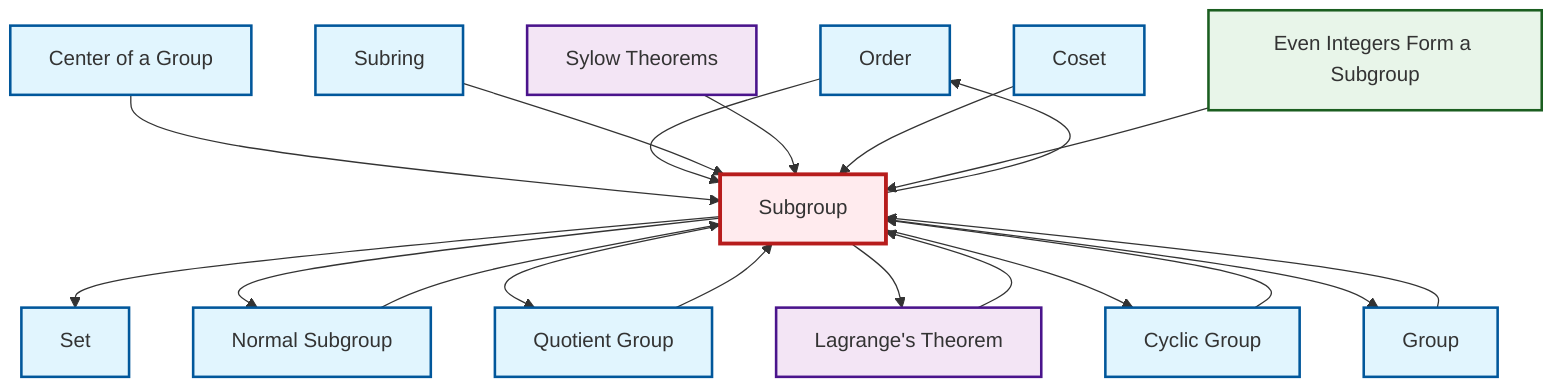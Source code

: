 graph TD
    classDef definition fill:#e1f5fe,stroke:#01579b,stroke-width:2px
    classDef theorem fill:#f3e5f5,stroke:#4a148c,stroke-width:2px
    classDef axiom fill:#fff3e0,stroke:#e65100,stroke-width:2px
    classDef example fill:#e8f5e9,stroke:#1b5e20,stroke-width:2px
    classDef current fill:#ffebee,stroke:#b71c1c,stroke-width:3px
    def-order["Order"]:::definition
    def-center-of-group["Center of a Group"]:::definition
    def-set["Set"]:::definition
    def-group["Group"]:::definition
    ex-even-integers-subgroup["Even Integers Form a Subgroup"]:::example
    def-coset["Coset"]:::definition
    thm-sylow["Sylow Theorems"]:::theorem
    def-subring["Subring"]:::definition
    def-quotient-group["Quotient Group"]:::definition
    thm-lagrange["Lagrange's Theorem"]:::theorem
    def-cyclic-group["Cyclic Group"]:::definition
    def-normal-subgroup["Normal Subgroup"]:::definition
    def-subgroup["Subgroup"]:::definition
    def-normal-subgroup --> def-subgroup
    def-center-of-group --> def-subgroup
    def-order --> def-subgroup
    thm-lagrange --> def-subgroup
    def-subgroup --> def-set
    def-subgroup --> def-normal-subgroup
    def-cyclic-group --> def-subgroup
    def-subring --> def-subgroup
    def-subgroup --> def-order
    def-quotient-group --> def-subgroup
    def-subgroup --> def-quotient-group
    thm-sylow --> def-subgroup
    def-subgroup --> thm-lagrange
    def-coset --> def-subgroup
    def-subgroup --> def-cyclic-group
    def-group --> def-subgroup
    def-subgroup --> def-group
    ex-even-integers-subgroup --> def-subgroup
    class def-subgroup current